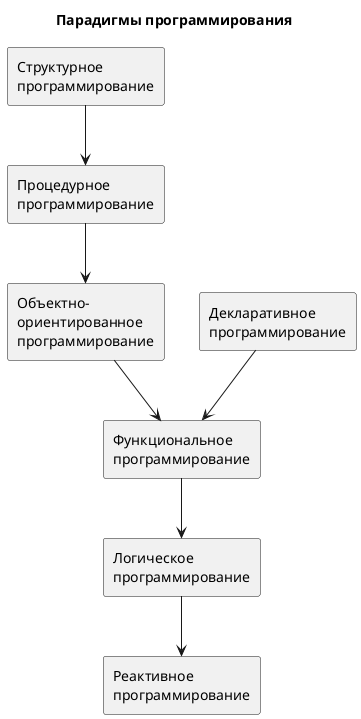 @startuml
title Парадигмы программирования

rectangle "Структурное\nпрограммирование" as sp
rectangle "Процедурное\nпрограммирование" as pp
rectangle "Объектно-\nориентированное\nпрограммирование" as oop
rectangle "Функциональное\nпрограммирование" as fp
rectangle "Логическое\nпрограммирование" as lp
rectangle "Реактивное\nпрограммирование" as rp
rectangle "Декларативное\nпрограммирование" as dp

sp --> pp
pp --> oop
oop --> fp
fp --> lp
lp --> rp
dp --> fp

@enduml